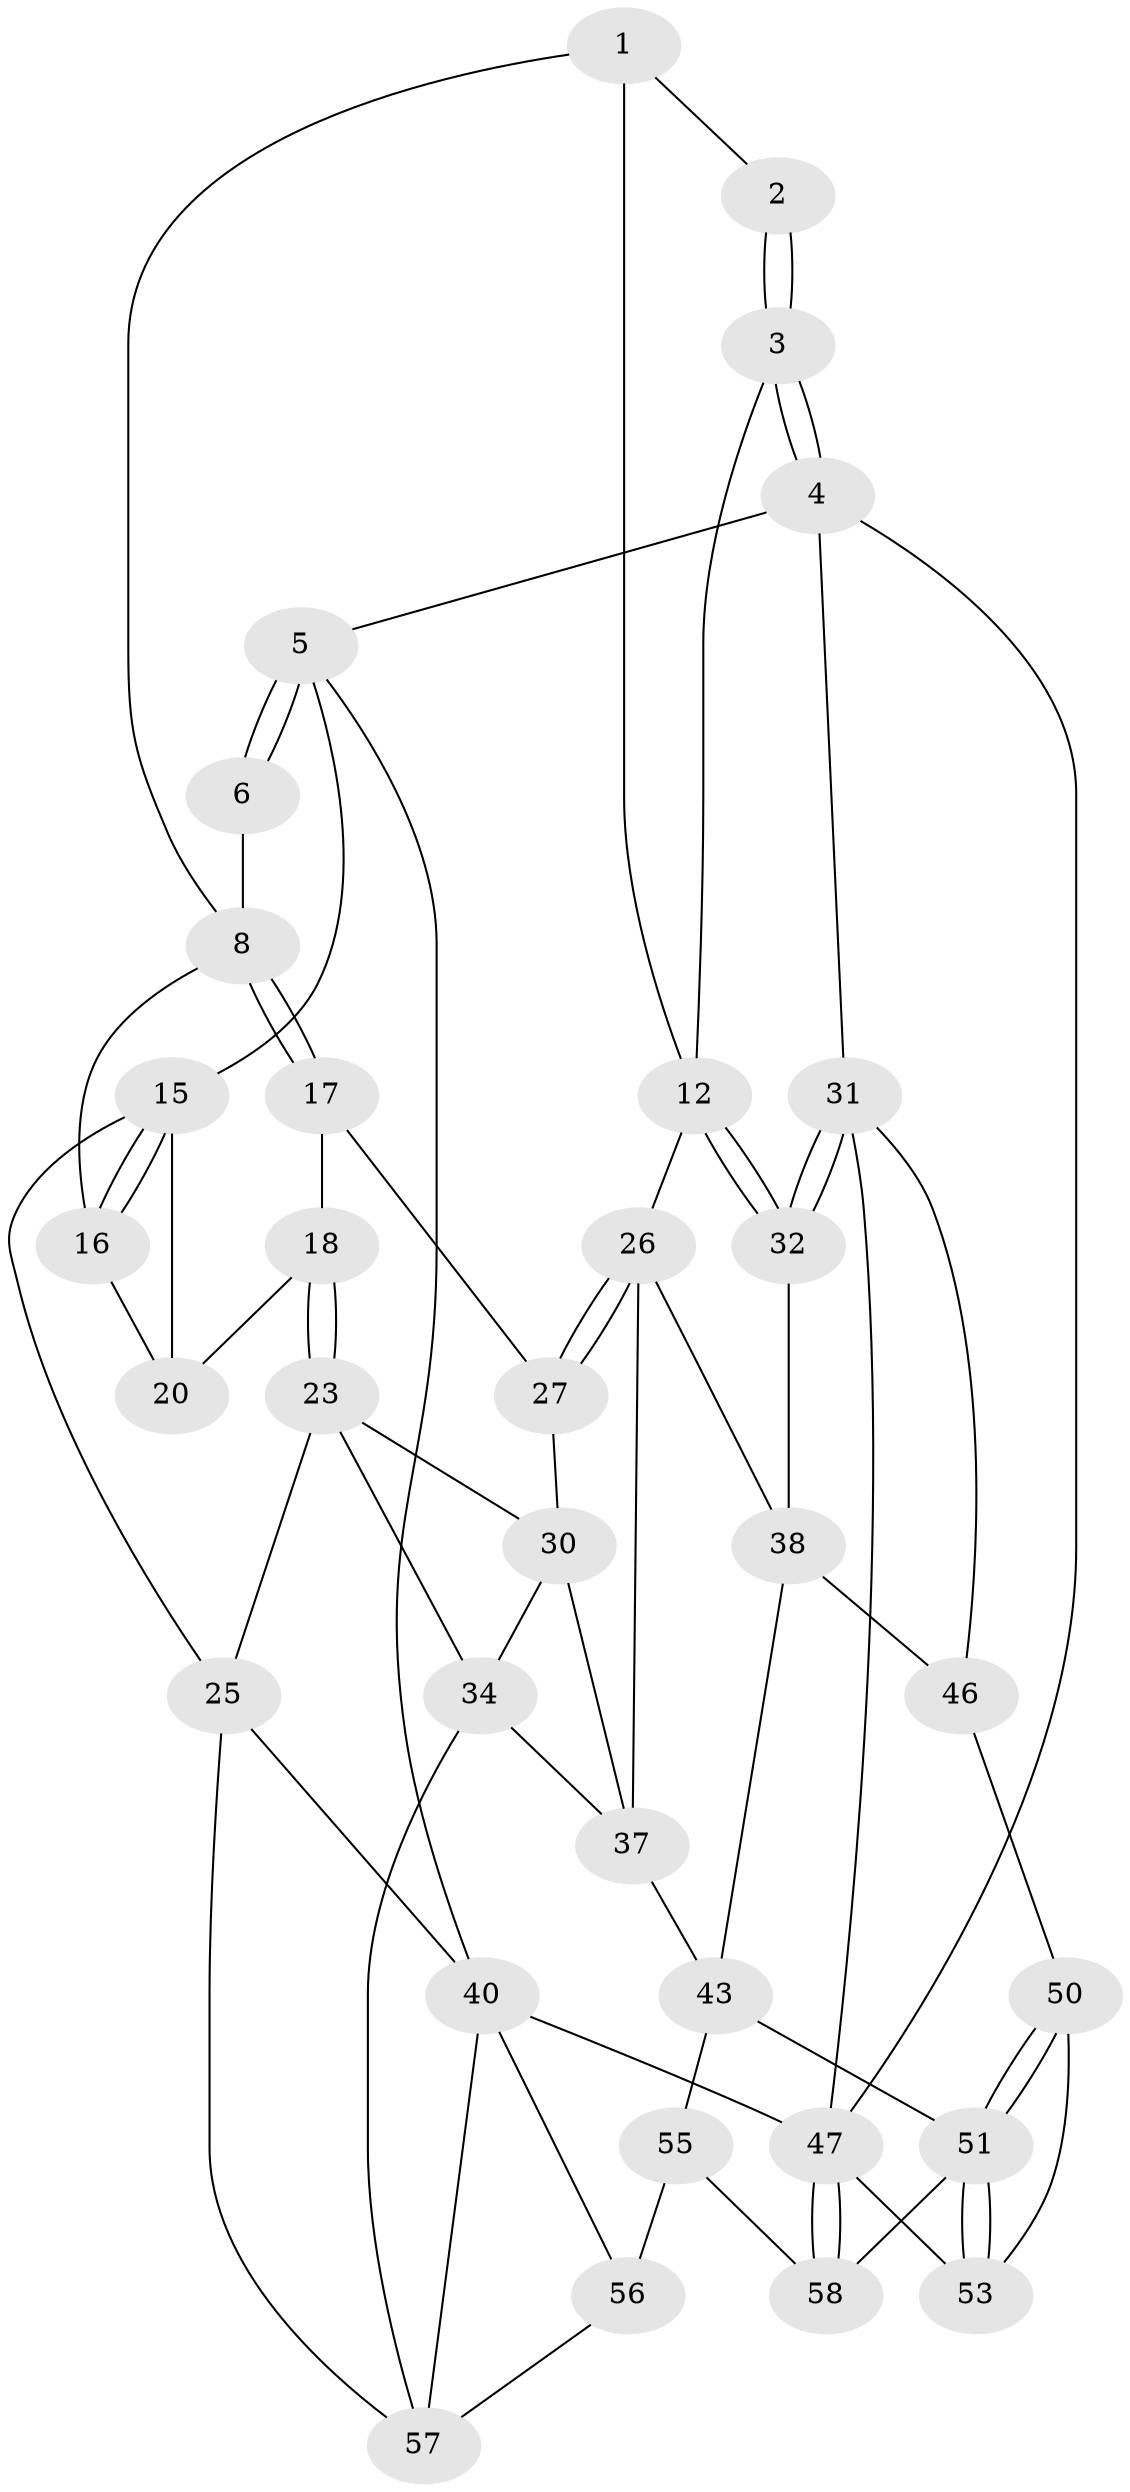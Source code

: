 // original degree distribution, {3: 0.03225806451612903, 4: 0.24193548387096775, 5: 0.5161290322580645, 6: 0.20967741935483872}
// Generated by graph-tools (version 1.1) at 2025/11/02/27/25 16:11:58]
// undirected, 34 vertices, 72 edges
graph export_dot {
graph [start="1"]
  node [color=gray90,style=filled];
  1 [pos="+0.44469376318580406+0",super="+7"];
  2 [pos="+0.48547721086434836+0"];
  3 [pos="+1+0",super="+11"];
  4 [pos="+1+0"];
  5 [pos="+0+0",super="+14"];
  6 [pos="+0.27074710848663763+0",super="+10"];
  8 [pos="+0.41706909198961817+0.20251940938458335",super="+9"];
  12 [pos="+0.6364008931975988+0.2598387077634376",super="+13"];
  15 [pos="+0+0.2538307684383323",super="+22"];
  16 [pos="+0.16492249533611858+0.09925850017463891"];
  17 [pos="+0.4101982353565964+0.20981802035159478",super="+28"];
  18 [pos="+0.2923859022014648+0.26469749490371874",super="+19"];
  20 [pos="+0.16874762951846875+0.1509184653506749",super="+21"];
  23 [pos="+0.2544692871096475+0.4104218942694973",super="+24"];
  25 [pos="+0+0.5204247600753104",super="+39"];
  26 [pos="+0.5129799442962083+0.47393868432990466",super="+36"];
  27 [pos="+0.45289668284240137+0.44377885507944387",super="+29"];
  30 [pos="+0.35721365117549125+0.4157505229903626",super="+33"];
  31 [pos="+1+0.41852338562196634",super="+45"];
  32 [pos="+0.7497924081713732+0.35826166078746835"];
  34 [pos="+0.29707974198210935+0.6013300231041242",super="+35"];
  37 [pos="+0.507585234878125+0.49938143613070307",super="+41"];
  38 [pos="+0.7001158735614779+0.5489467151151385",super="+42"];
  40 [pos="+0+1",super="+62"];
  43 [pos="+0.5720870001600721+0.6911594125513373",super="+44"];
  46 [pos="+0.7562233423815605+0.626102611268347",super="+49"];
  47 [pos="+1+1",super="+48"];
  50 [pos="+0.7647349045852979+0.7906324535485281",super="+54"];
  51 [pos="+0.7573320640801279+0.885032790529321",super="+52"];
  53 [pos="+0.9746571456049425+0.7170843911000786"];
  55 [pos="+0.47303067355323186+0.7190084453162968",super="+59"];
  56 [pos="+0.3315608386681659+0.8195008856341326",super="+61"];
  57 [pos="+0.217230721628558+0.7531423714079745",super="+60"];
  58 [pos="+0.7092763004590362+1"];
  1 -- 2;
  1 -- 8;
  1 -- 12;
  2 -- 3 [weight=2];
  2 -- 3;
  3 -- 4;
  3 -- 4;
  3 -- 12;
  4 -- 5;
  4 -- 31;
  4 -- 47;
  5 -- 6 [weight=2];
  5 -- 6;
  5 -- 40;
  5 -- 15;
  6 -- 8;
  8 -- 17;
  8 -- 17;
  8 -- 16;
  12 -- 32;
  12 -- 32;
  12 -- 26;
  15 -- 16;
  15 -- 16;
  15 -- 25;
  15 -- 20;
  16 -- 20;
  17 -- 18;
  17 -- 27 [weight=2];
  18 -- 23;
  18 -- 23;
  18 -- 20 [weight=2];
  23 -- 30;
  23 -- 25;
  23 -- 34;
  25 -- 40;
  25 -- 57;
  26 -- 27;
  26 -- 27;
  26 -- 37;
  26 -- 38;
  27 -- 30;
  30 -- 34;
  30 -- 37;
  31 -- 32;
  31 -- 32;
  31 -- 47;
  31 -- 46;
  32 -- 38;
  34 -- 57;
  34 -- 37;
  37 -- 43;
  38 -- 46;
  38 -- 43;
  40 -- 47;
  40 -- 57;
  40 -- 56;
  43 -- 55;
  43 -- 51;
  46 -- 50 [weight=2];
  47 -- 58;
  47 -- 58;
  47 -- 53;
  50 -- 51;
  50 -- 51;
  50 -- 53;
  51 -- 53;
  51 -- 53;
  51 -- 58;
  55 -- 56 [weight=2];
  55 -- 58;
  56 -- 57;
}
